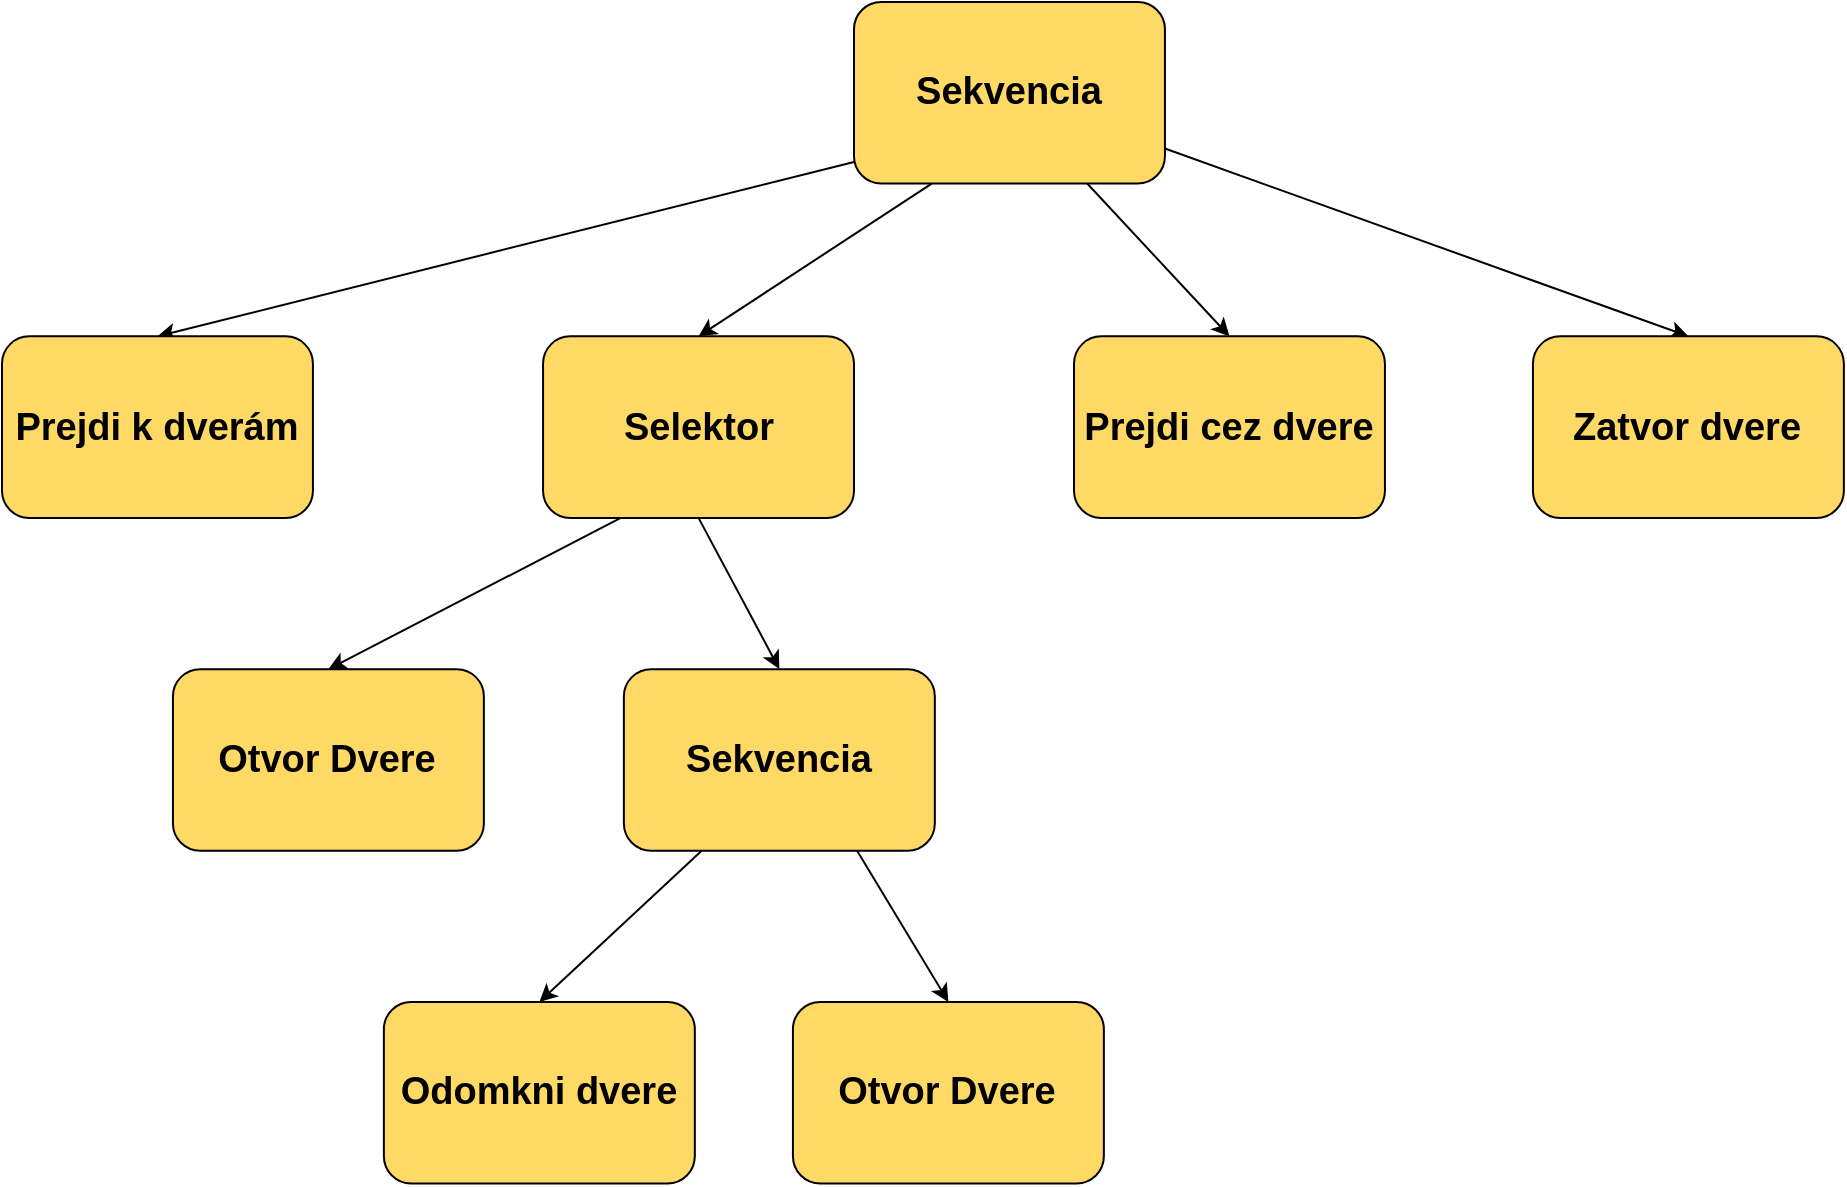 <mxfile version="18.0.2" type="github"><diagram id="aNkTvLlGlRAXNMfGRCiO" name="Page-1"><mxGraphModel dx="1550" dy="809" grid="1" gridSize="10" guides="1" tooltips="1" connect="1" arrows="1" fold="1" page="1" pageScale="1" pageWidth="1169" pageHeight="827" math="0" shadow="0"><root><mxCell id="0"/><mxCell id="1" parent="0"/><mxCell id="K40myK_4YShfCYtrGLyM-1" value="Sekvencia" style="rounded=1;whiteSpace=wrap;html=1;fillColor=#FFD966;fontSize=19;fontStyle=1" parent="1" vertex="1"><mxGeometry x="550.001" y="50" width="155.472" height="90.769" as="geometry"/></mxCell><mxCell id="K40myK_4YShfCYtrGLyM-2" value="" style="endArrow=classic;html=1;rounded=0;entryX=0.5;entryY=0;entryDx=0;entryDy=0;fontSize=19;fontStyle=1;exitX=0;exitY=0.881;exitDx=0;exitDy=0;exitPerimeter=0;" parent="1" edge="1" target="K40myK_4YShfCYtrGLyM-33" source="K40myK_4YShfCYtrGLyM-1"><mxGeometry width="50" height="50" relative="1" as="geometry"><mxPoint x="557.709" y="141.539" as="sourcePoint"/><mxPoint x="117.206" y="217.18" as="targetPoint"/></mxGeometry></mxCell><mxCell id="K40myK_4YShfCYtrGLyM-9" value="" style="endArrow=classic;html=1;rounded=0;entryX=0.5;entryY=0;entryDx=0;entryDy=0;fontSize=19;fontStyle=1;exitX=0.25;exitY=1;exitDx=0;exitDy=0;" parent="1" edge="1" target="K40myK_4YShfCYtrGLyM-34" source="K40myK_4YShfCYtrGLyM-1"><mxGeometry width="50" height="50" relative="1" as="geometry"><mxPoint x="583.621" y="141.539" as="sourcePoint"/><mxPoint x="473.495" y="217.18" as="targetPoint"/></mxGeometry></mxCell><mxCell id="K40myK_4YShfCYtrGLyM-10" value="" style="endArrow=classic;html=1;rounded=0;exitX=0.25;exitY=1;exitDx=0;exitDy=0;fontSize=19;fontStyle=1;entryX=0.5;entryY=0;entryDx=0;entryDy=0;" parent="1" edge="1" target="K40myK_4YShfCYtrGLyM-11" source="K40myK_4YShfCYtrGLyM-34"><mxGeometry width="50" height="50" relative="1" as="geometry"><mxPoint x="266.2" y="307.949" as="sourcePoint"/><mxPoint x="201.42" y="383.591" as="targetPoint"/></mxGeometry></mxCell><mxCell id="K40myK_4YShfCYtrGLyM-11" value="Otvor Dvere" style="rounded=1;whiteSpace=wrap;html=1;fillColor=#FFD966;fontSize=19;fontStyle=1" parent="1" vertex="1"><mxGeometry x="209.472" y="383.591" width="155.472" height="90.769" as="geometry"/></mxCell><mxCell id="K40myK_4YShfCYtrGLyM-22" value="" style="endArrow=classic;html=1;rounded=0;exitX=0.75;exitY=1;exitDx=0;exitDy=0;entryX=0.5;entryY=0;entryDx=0;entryDy=0;fontSize=19;fontStyle=1" parent="1" source="K40myK_4YShfCYtrGLyM-1" target="K40myK_4YShfCYtrGLyM-23" edge="1"><mxGeometry width="50" height="50" relative="1" as="geometry"><mxPoint x="667.835" y="141.539" as="sourcePoint"/><mxPoint x="777.961" y="217.18" as="targetPoint"/></mxGeometry></mxCell><mxCell id="K40myK_4YShfCYtrGLyM-23" value="Prejdi cez dvere" style="rounded=1;whiteSpace=wrap;html=1;fillColor=#FFD966;fontSize=19;fontStyle=1" parent="1" vertex="1"><mxGeometry x="660.005" y="217.18" width="155.472" height="90.769" as="geometry"/></mxCell><mxCell id="K40myK_4YShfCYtrGLyM-30" value="" style="endArrow=classic;html=1;rounded=0;entryX=0.5;entryY=0;entryDx=0;entryDy=0;fontSize=19;fontStyle=1;" parent="1" source="K40myK_4YShfCYtrGLyM-1" target="K40myK_4YShfCYtrGLyM-31" edge="1"><mxGeometry width="50" height="50" relative="1" as="geometry"><mxPoint x="699.47" y="140.77" as="sourcePoint"/><mxPoint x="991.734" y="217.18" as="targetPoint"/></mxGeometry></mxCell><mxCell id="K40myK_4YShfCYtrGLyM-31" value="Zatvor dvere" style="rounded=1;whiteSpace=wrap;html=1;fillColor=#FFD966;fontSize=19;fontStyle=1" parent="1" vertex="1"><mxGeometry x="889.468" y="217.18" width="155.472" height="90.769" as="geometry"/></mxCell><mxCell id="K40myK_4YShfCYtrGLyM-33" value="Prejdi k dverám" style="rounded=1;whiteSpace=wrap;html=1;fillColor=#FFD966;fontSize=19;fontStyle=1" parent="1" vertex="1"><mxGeometry x="124" y="217.18" width="155.472" height="90.769" as="geometry"/></mxCell><mxCell id="K40myK_4YShfCYtrGLyM-34" value="Selektor" style="rounded=1;whiteSpace=wrap;html=1;fillColor=#FFD966;fontSize=19;fontStyle=1" parent="1" vertex="1"><mxGeometry x="394.525" y="217.18" width="155.472" height="90.769" as="geometry"/></mxCell><mxCell id="uoEGe0RYIfgAORV3CEd8-1" value="Sekvencia" style="rounded=1;whiteSpace=wrap;html=1;fillColor=#FFD966;fontSize=19;fontStyle=1" vertex="1" parent="1"><mxGeometry x="434.945" y="383.591" width="155.472" height="90.769" as="geometry"/></mxCell><mxCell id="uoEGe0RYIfgAORV3CEd8-2" value="" style="endArrow=classic;html=1;rounded=0;entryX=0.5;entryY=0;entryDx=0;entryDy=0;exitX=0.5;exitY=1;exitDx=0;exitDy=0;fontSize=19;fontStyle=1" edge="1" parent="1" source="K40myK_4YShfCYtrGLyM-34" target="uoEGe0RYIfgAORV3CEd8-1"><mxGeometry width="50" height="50" relative="1" as="geometry"><mxPoint x="389.281" y="307.949" as="sourcePoint"/><mxPoint x="454.061" y="383.591" as="targetPoint"/></mxGeometry></mxCell><mxCell id="K40myK_4YShfCYtrGLyM-14" value="" style="endArrow=classic;html=1;rounded=0;entryX=0.5;entryY=0;entryDx=0;entryDy=0;exitX=0.25;exitY=1;exitDx=0;exitDy=0;fontSize=19;fontStyle=1" parent="1" source="uoEGe0RYIfgAORV3CEd8-1" target="K40myK_4YShfCYtrGLyM-15" edge="1"><mxGeometry width="50" height="50" relative="1" as="geometry"><mxPoint x="20.036" y="-100.512" as="sourcePoint"/><mxPoint x="-44.744" y="-24.871" as="targetPoint"/></mxGeometry></mxCell><mxCell id="K40myK_4YShfCYtrGLyM-17" value="" style="endArrow=classic;html=1;rounded=0;entryX=0.5;entryY=0;entryDx=0;entryDy=0;exitX=0.75;exitY=1;exitDx=0;exitDy=0;fontSize=19;fontStyle=1" parent="1" source="uoEGe0RYIfgAORV3CEd8-1" target="K40myK_4YShfCYtrGLyM-16" edge="1"><mxGeometry width="50" height="50" relative="1" as="geometry"><mxPoint x="356.891" y="489.488" as="sourcePoint"/><mxPoint x="292.112" y="565.129" as="targetPoint"/></mxGeometry></mxCell><mxCell id="K40myK_4YShfCYtrGLyM-15" value="Odomkni dvere" style="rounded=1;whiteSpace=wrap;html=1;fillColor=#FFD966;fontSize=19;fontStyle=1" parent="1" vertex="1"><mxGeometry x="314.942" y="550.001" width="155.472" height="90.769" as="geometry"/></mxCell><mxCell id="K40myK_4YShfCYtrGLyM-16" value="Otvor Dvere" style="rounded=1;whiteSpace=wrap;html=1;fillColor=#FFD966;fontSize=19;fontStyle=1" parent="1" vertex="1"><mxGeometry x="519.465" y="550.001" width="155.472" height="90.769" as="geometry"/></mxCell></root></mxGraphModel></diagram></mxfile>